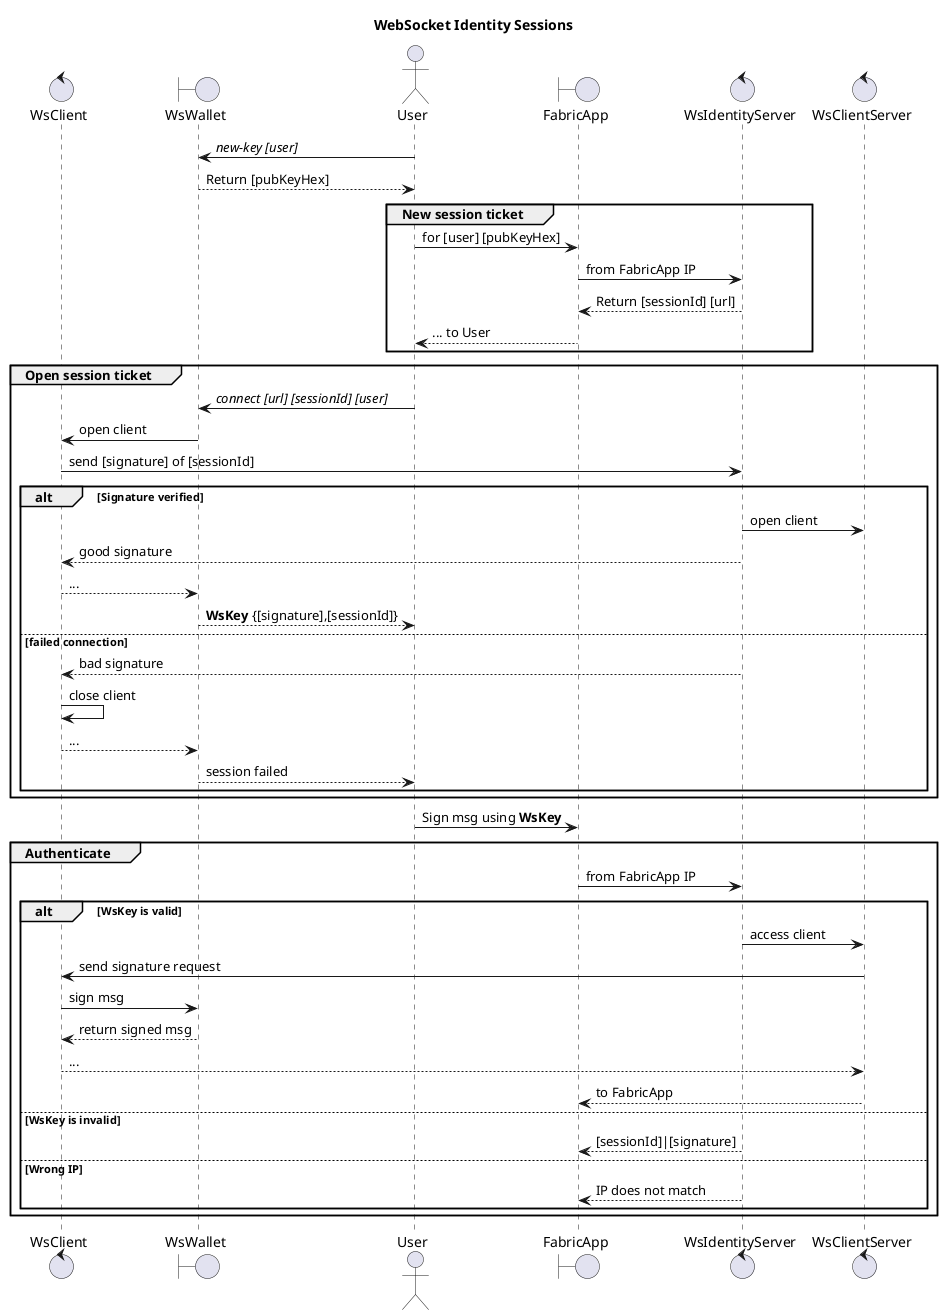 @startuml

control  WsClient
boundary WsWallet
actor    User
boundary FabricApp
control  WsIdentityServer
control  WsClientServer

title WebSocket Identity Sessions

User -> WsWallet : //new-key [user]//
WsWallet --> User : Return [pubKeyHex]
group New session ticket 
    User -> FabricApp : for [user] [pubKeyHex]
    FabricApp -> WsIdentityServer : from FabricApp IP
    WsIdentityServer --> FabricApp : Return [sessionId] [url] 
    FabricApp --> User : ... to User
end

group Open session ticket
    User -> WsWallet : //connect [url] [sessionId] [user]//
    WsWallet -> WsClient : open client
    WsClient -> WsIdentityServer : send [signature] of [sessionId]
    alt Signature verified
        WsIdentityServer -> WsClientServer : open client
        WsIdentityServer --> WsClient : good signature
        WsClient --> WsWallet : ...
        WsWallet --> User : **WsKey** {[signature],[sessionId]}
    else failed connection
        WsIdentityServer --> WsClient : bad signature 
        WsClient -> WsClient : close client 
        WsClient --> WsWallet : ...
        WsWallet --> User : session failed
    end
end
User -> FabricApp : Sign msg using **WsKey**
group Authenticate
    FabricApp -> WsIdentityServer : from FabricApp IP
    alt **WsKey** is valid
        WsIdentityServer -> WsClientServer : access client 
        WsClientServer -> WsClient : send signature request 
        WsClient -> WsWallet : sign msg
        WsWallet --> WsClient : return signed msg 
        WsClient --> WsClientServer : ... 
        WsClientServer --> FabricApp : to FabricApp 
    else **WsKey** is invalid
        WsIdentityServer --> FabricApp: [sessionId]|[signature]
    else Wrong IP
        WsIdentityServer --> FabricApp: IP does not match
    end
end
@enduml